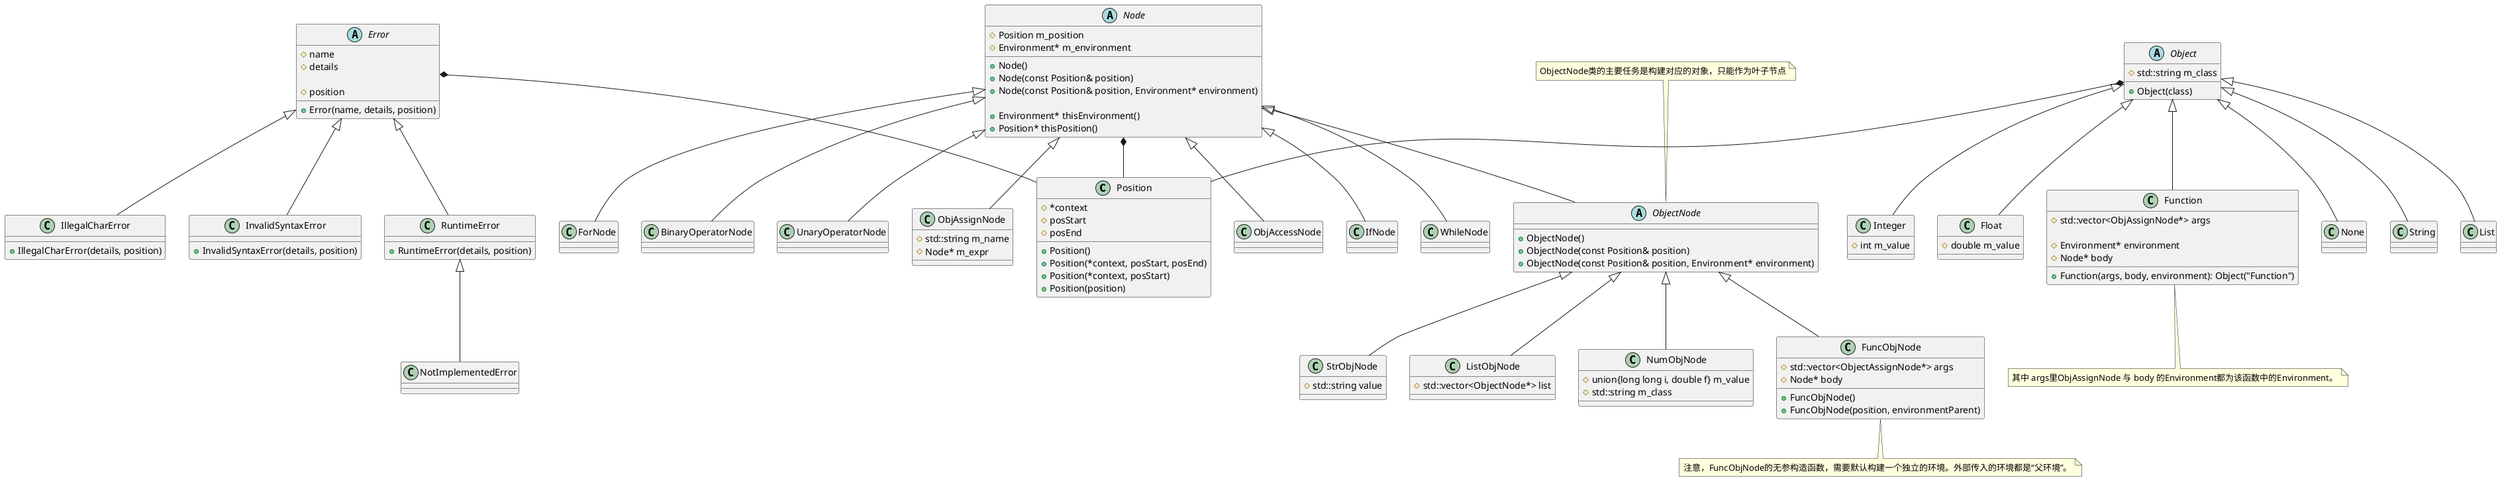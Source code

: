 @startuml
'https://plantuml.com/class-diagram

class Position{
    # *context
    # posStart
    # posEnd

    + Position()
    + Position(*context, posStart, posEnd)
    + Position(*context, posStart)
    + Position(position)
}

abstract class Error{
    # name
    # details

    # position

    + Error(name, details, position)
}

class IllegalCharError{
    + IllegalCharError(details, position)
}

class InvalidSyntaxError{
    + InvalidSyntaxError(details, position)
}

class RuntimeError{
    + RuntimeError(details, position)
}

class NotImplementedError{

}

abstract class Node{
    # Position m_position
    # Environment* m_environment

    + Node()
    + Node(const Position& position)
    + Node(const Position& position, Environment* environment)

    + Environment* thisEnvironment()
    + Position* thisPosition()
}

abstract class ObjectNode{
    + ObjectNode()
    + ObjectNode(const Position& position)
    + ObjectNode(const Position& position, Environment* environment)
}
note top: ObjectNode类的主要任务是构建对应的对象，只能作为叶子节点
class NumObjNode{
    # union{long long i, double f} m_value
    # std::string m_class
}
class FuncObjNode{
    # std::vector<ObjectAssignNode*> args
    # Node* body

    + FuncObjNode()
    + FuncObjNode(position, environmentParent)
}
note bottom: 注意，FuncObjNode的无参构造函数，需要默认构建一个独立的环境。外部传入的环境都是“父环境”。
class StrObjNode{
    # std::string value
}
class ListObjNode{
    # std::vector<ObjectNode*> list
}

ObjectNode <|-- NumObjNode
ObjectNode <|-- FuncObjNode
ObjectNode <|-- StrObjNode
ObjectNode <|-- ListObjNode

class ObjAssignNode{
    # std::string m_name
    # Node* m_expr
}

class ObjAccessNode



abstract class Object{
    # std::string m_class

    + Object(class)
}
class Integer{
    # int m_value
}
class Float{
    # double m_value
}
class Function{
    # std::vector<ObjAssignNode*> args

    # Environment* environment
    # Node* body

    + Function(args, body, environment): Object("Function")
}
note bottom: 其中 args里ObjAssignNode 与 body 的Environment都为该函数中的Environment。

class None

Object <|-- Integer
Object <|-- Float
Object <|-- Function
Object <|-- String
Object <|-- List
Object <|-- None
Object *-- Position

Node <|-- ObjectNode
Node <|-- ObjAccessNode
Node <|-- ObjAssignNode
Node <|-- IfNode
Node <|-- WhileNode
Node <|-- ForNode
Node <|-- BinaryOperatorNode
Node <|-- UnaryOperatorNode
Node *-- Position

Error <|-- IllegalCharError
Error <|-- InvalidSyntaxError
Error <|-- RuntimeError
Error *-- Position
RuntimeError <|-- NotImplementedError

@enduml